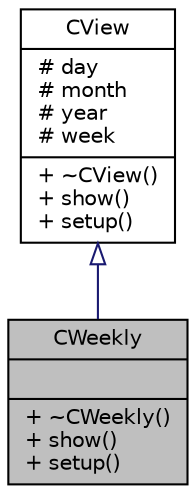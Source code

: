 digraph "CWeekly"
{
 // LATEX_PDF_SIZE
  edge [fontname="Helvetica",fontsize="10",labelfontname="Helvetica",labelfontsize="10"];
  node [fontname="Helvetica",fontsize="10",shape=record];
  Node1 [label="{CWeekly\n||+ ~CWeekly()\l+ show()\l+ setup()\l}",height=0.2,width=0.4,color="black", fillcolor="grey75", style="filled", fontcolor="black",tooltip=" "];
  Node2 -> Node1 [dir="back",color="midnightblue",fontsize="10",style="solid",arrowtail="onormal",fontname="Helvetica"];
  Node2 [label="{CView\n|# day\l# month\l# year\l# week\l|+ ~CView()\l+ show()\l+ setup()\l}",height=0.2,width=0.4,color="black", fillcolor="white", style="filled",URL="$classCView.html",tooltip=" "];
}

